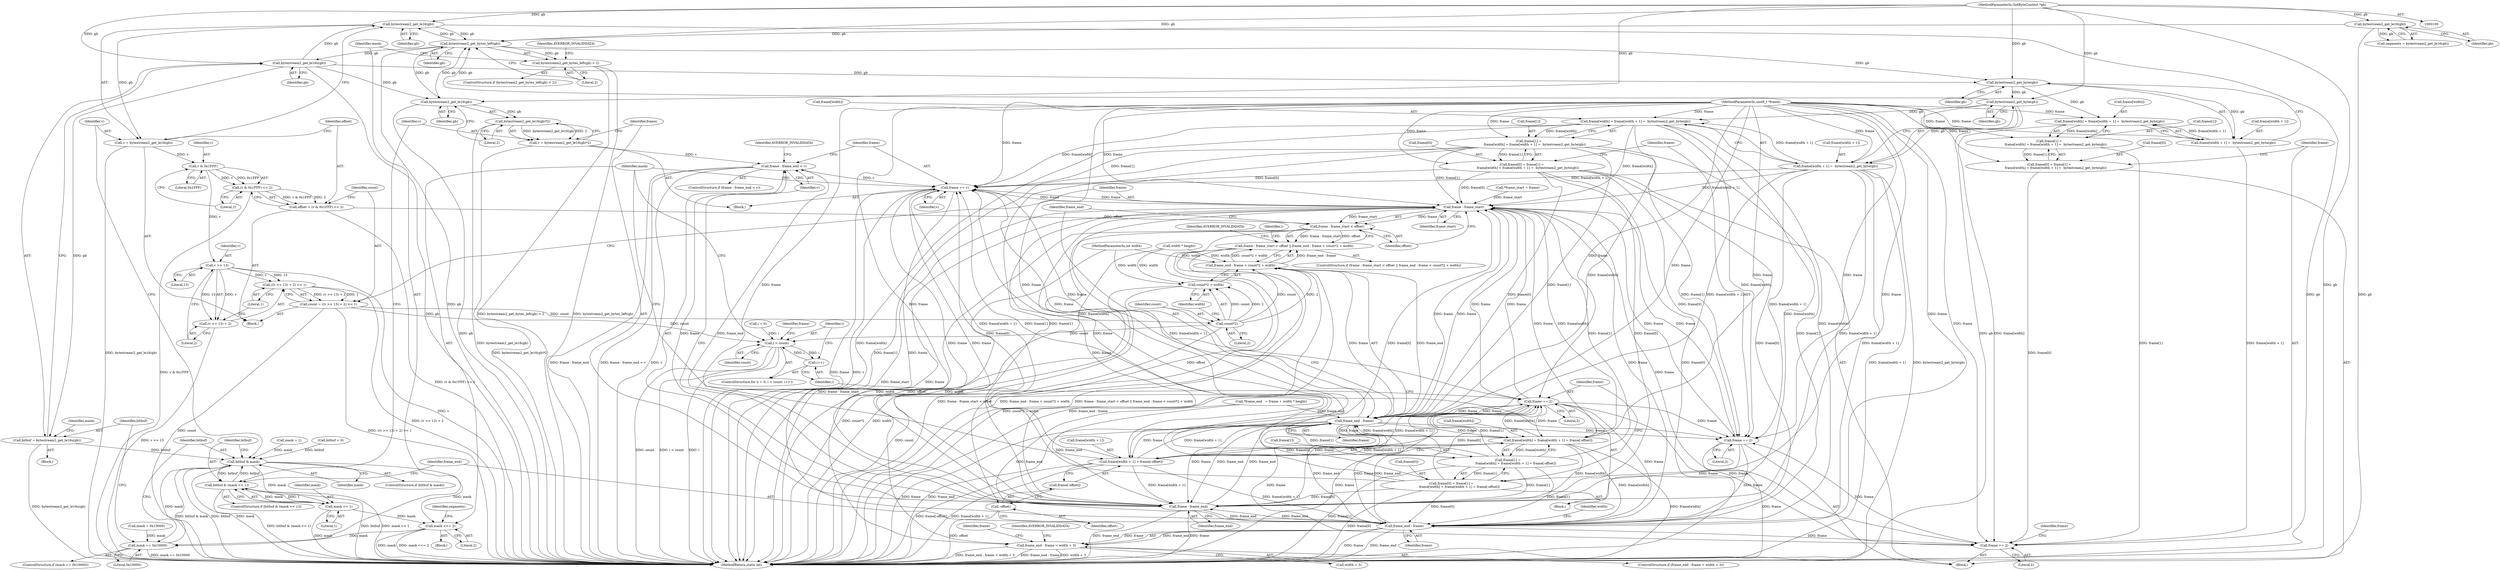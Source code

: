 digraph "1_FFmpeg_f52fbf4f3ed02a7d872d8a102006f29b4421f360@pointer" {
"1000165" [label="(Call,bytestream2_get_le16(gb))"];
"1000141" [label="(Call,bytestream2_get_bytes_left(gb))"];
"1000247" [label="(Call,bytestream2_get_le16(gb))"];
"1000153" [label="(Call,bytestream2_get_le16u(gb))"];
"1000101" [label="(MethodParameterIn,GetByteContext *gb)"];
"1000314" [label="(Call,bytestream2_get_byte(gb))"];
"1000291" [label="(Call,bytestream2_get_byte(gb))"];
"1000165" [label="(Call,bytestream2_get_le16(gb))"];
"1000133" [label="(Call,bytestream2_get_le16(gb))"];
"1000140" [label="(Call,bytestream2_get_bytes_left(gb) < 2)"];
"1000151" [label="(Call,bitbuf = bytestream2_get_le16u(gb))"];
"1000159" [label="(Call,bitbuf & mask)"];
"1000238" [label="(Call,bitbuf & (mask << 1))"];
"1000240" [label="(Call,mask << 1)"];
"1000319" [label="(Call,mask <<= 2)"];
"1000147" [label="(Call,mask == 0x10000)"];
"1000163" [label="(Call,v = bytestream2_get_le16(gb))"];
"1000170" [label="(Call,v & 0x1FFF)"];
"1000169" [label="(Call,(v & 0x1FFF) << 2)"];
"1000167" [label="(Call,offset = (v & 0x1FFF) << 2)"];
"1000185" [label="(Call,frame - frame_start < offset)"];
"1000184" [label="(Call,frame - frame_start < offset || frame_end - frame < count*2 + width)"];
"1000231" [label="(Call,-offset)"];
"1000178" [label="(Call,v >> 13)"];
"1000176" [label="(Call,((v >> 13) + 2) << 1)"];
"1000174" [label="(Call,count = ((v >> 13) + 2) << 1)"];
"1000195" [label="(Call,count*2)"];
"1000190" [label="(Call,frame_end - frame < count*2 + width)"];
"1000194" [label="(Call,count*2 + width)"];
"1000205" [label="(Call,i < count)"];
"1000208" [label="(Call,i++)"];
"1000177" [label="(Call,(v >> 13) + 2)"];
"1000246" [label="(Call,bytestream2_get_le16(gb)*2)"];
"1000244" [label="(Call,v = bytestream2_get_le16(gb)*2)"];
"1000251" [label="(Call,frame - frame_end < v)"];
"1000258" [label="(Call,frame += v)"];
"1000186" [label="(Call,frame - frame_start)"];
"1000191" [label="(Call,frame_end - frame)"];
"1000219" [label="(Call,frame[width] = frame[width + 1] = frame[-offset])"];
"1000215" [label="(Call,frame[1] =\n                frame[width] = frame[width + 1] = frame[-offset])"];
"1000211" [label="(Call,frame[0] = frame[1] =\n                frame[width] = frame[width + 1] = frame[-offset])"];
"1000233" [label="(Call,frame += 2)"];
"1000223" [label="(Call,frame[width + 1] = frame[-offset])"];
"1000252" [label="(Call,frame - frame_end)"];
"1000265" [label="(Call,frame_end - frame)"];
"1000264" [label="(Call,frame_end - frame < width + 3)"];
"1000293" [label="(Call,frame += 2)"];
"1000316" [label="(Call,frame += 2)"];
"1000281" [label="(Call,frame[width] = frame[width + 1] =  bytestream2_get_byte(gb))"];
"1000277" [label="(Call,frame[1] =\n             frame[width] = frame[width + 1] =  bytestream2_get_byte(gb))"];
"1000273" [label="(Call,frame[0] = frame[1] =\n             frame[width] = frame[width + 1] =  bytestream2_get_byte(gb))"];
"1000285" [label="(Call,frame[width + 1] =  bytestream2_get_byte(gb))"];
"1000304" [label="(Call,frame[width] = frame[width + 1] =  bytestream2_get_byte(gb))"];
"1000300" [label="(Call,frame[1] =\n            frame[width] = frame[width + 1] =  bytestream2_get_byte(gb))"];
"1000296" [label="(Call,frame[0] = frame[1] =\n            frame[width] = frame[width + 1] =  bytestream2_get_byte(gb))"];
"1000308" [label="(Call,frame[width + 1] =  bytestream2_get_byte(gb))"];
"1000249" [label="(Literal,2)"];
"1000189" [label="(Identifier,offset)"];
"1000265" [label="(Call,frame_end - frame)"];
"1000274" [label="(Call,frame[0])"];
"1000308" [label="(Call,frame[width + 1] =  bytestream2_get_byte(gb))"];
"1000243" [label="(Block,)"];
"1000235" [label="(Literal,2)"];
"1000197" [label="(Literal,2)"];
"1000298" [label="(Identifier,frame)"];
"1000295" [label="(Literal,2)"];
"1000286" [label="(Call,frame[width + 1])"];
"1000180" [label="(Literal,13)"];
"1000293" [label="(Call,frame += 2)"];
"1000207" [label="(Identifier,count)"];
"1000191" [label="(Call,frame_end - frame)"];
"1000304" [label="(Call,frame[width] = frame[width + 1] =  bytestream2_get_byte(gb))"];
"1000254" [label="(Identifier,frame_end)"];
"1000137" [label="(Identifier,segments)"];
"1000176" [label="(Call,((v >> 13) + 2) << 1)"];
"1000187" [label="(Identifier,frame)"];
"1000131" [label="(Call,segments = bytestream2_get_le16(gb))"];
"1000175" [label="(Identifier,count)"];
"1000161" [label="(Identifier,mask)"];
"1000158" [label="(ControlStructure,if (bitbuf & mask))"];
"1000134" [label="(Identifier,gb)"];
"1000139" [label="(ControlStructure,if (bytestream2_get_bytes_left(gb) < 2))"];
"1000154" [label="(Identifier,gb)"];
"1000162" [label="(Block,)"];
"1000103" [label="(MethodParameterIn,int width)"];
"1000314" [label="(Call,bytestream2_get_byte(gb))"];
"1000309" [label="(Call,frame[width + 1])"];
"1000153" [label="(Call,bytestream2_get_le16u(gb))"];
"1000188" [label="(Identifier,frame_start)"];
"1000285" [label="(Call,frame[width + 1] =  bytestream2_get_byte(gb))"];
"1000206" [label="(Identifier,i)"];
"1000277" [label="(Call,frame[1] =\n             frame[width] = frame[width + 1] =  bytestream2_get_byte(gb))"];
"1000102" [label="(MethodParameterIn,uint8_t *frame)"];
"1000101" [label="(MethodParameterIn,GetByteContext *gb)"];
"1000182" [label="(Literal,1)"];
"1000179" [label="(Identifier,v)"];
"1000232" [label="(Identifier,offset)"];
"1000297" [label="(Call,frame[0])"];
"1000266" [label="(Identifier,frame_end)"];
"1000275" [label="(Identifier,frame)"];
"1000212" [label="(Call,frame[0])"];
"1000205" [label="(Call,i < count)"];
"1000174" [label="(Call,count = ((v >> 13) + 2) << 1)"];
"1000253" [label="(Identifier,frame)"];
"1000178" [label="(Call,v >> 13)"];
"1000319" [label="(Call,mask <<= 2)"];
"1000255" [label="(Identifier,v)"];
"1000173" [label="(Literal,2)"];
"1000147" [label="(Call,mask == 0x10000)"];
"1000150" [label="(Block,)"];
"1000200" [label="(Identifier,AVERROR_INVALIDDATA)"];
"1000159" [label="(Call,bitbuf & mask)"];
"1000216" [label="(Call,frame[1])"];
"1000165" [label="(Call,bytestream2_get_le16(gb))"];
"1000246" [label="(Call,bytestream2_get_le16(gb)*2)"];
"1000238" [label="(Call,bitbuf & (mask << 1))"];
"1000224" [label="(Call,frame[width + 1])"];
"1000172" [label="(Literal,0x1FFF)"];
"1000231" [label="(Call,-offset)"];
"1000259" [label="(Identifier,frame)"];
"1000201" [label="(ControlStructure,for (i = 0; i < count; i++))"];
"1000234" [label="(Identifier,frame)"];
"1000209" [label="(Identifier,i)"];
"1000169" [label="(Call,(v & 0x1FFF) << 2)"];
"1000164" [label="(Identifier,v)"];
"1000143" [label="(Literal,2)"];
"1000160" [label="(Identifier,bitbuf)"];
"1000140" [label="(Call,bytestream2_get_bytes_left(gb) < 2)"];
"1000292" [label="(Identifier,gb)"];
"1000324" [label="(MethodReturn,static int)"];
"1000268" [label="(Call,width + 3)"];
"1000184" [label="(Call,frame - frame_start < offset || frame_end - frame < count*2 + width)"];
"1000142" [label="(Identifier,gb)"];
"1000244" [label="(Call,v = bytestream2_get_le16(gb)*2)"];
"1000151" [label="(Call,bitbuf = bytestream2_get_le16u(gb))"];
"1000315" [label="(Identifier,gb)"];
"1000237" [label="(ControlStructure,if (bitbuf & (mask << 1)))"];
"1000264" [label="(Call,frame_end - frame < width + 3)"];
"1000115" [label="(Call,width * height)"];
"1000166" [label="(Identifier,gb)"];
"1000240" [label="(Call,mask << 1)"];
"1000133" [label="(Call,bytestream2_get_le16(gb))"];
"1000141" [label="(Call,bytestream2_get_bytes_left(gb))"];
"1000193" [label="(Identifier,frame)"];
"1000300" [label="(Call,frame[1] =\n            frame[width] = frame[width + 1] =  bytestream2_get_byte(gb))"];
"1000190" [label="(Call,frame_end - frame < count*2 + width)"];
"1000186" [label="(Call,frame - frame_start)"];
"1000208" [label="(Call,i++)"];
"1000156" [label="(Identifier,mask)"];
"1000320" [label="(Identifier,mask)"];
"1000257" [label="(Identifier,AVERROR_INVALIDDATA)"];
"1000211" [label="(Call,frame[0] = frame[1] =\n                frame[width] = frame[width + 1] = frame[-offset])"];
"1000263" [label="(ControlStructure,if (frame_end - frame < width + 3))"];
"1000241" [label="(Identifier,mask)"];
"1000272" [label="(Identifier,AVERROR_INVALIDDATA)"];
"1000294" [label="(Identifier,frame)"];
"1000198" [label="(Identifier,width)"];
"1000239" [label="(Identifier,bitbuf)"];
"1000192" [label="(Identifier,frame_end)"];
"1000183" [label="(ControlStructure,if (frame - frame_start < offset || frame_end - frame < count*2 + width))"];
"1000195" [label="(Call,count*2)"];
"1000210" [label="(Block,)"];
"1000317" [label="(Identifier,frame)"];
"1000107" [label="(Call,*frame_start = frame)"];
"1000185" [label="(Call,frame - frame_start < offset)"];
"1000203" [label="(Identifier,i)"];
"1000177" [label="(Call,(v >> 13) + 2)"];
"1000252" [label="(Call,frame - frame_end)"];
"1000233" [label="(Call,frame += 2)"];
"1000296" [label="(Call,frame[0] = frame[1] =\n            frame[width] = frame[width + 1] =  bytestream2_get_byte(gb))"];
"1000316" [label="(Call,frame += 2)"];
"1000155" [label="(Call,mask = 1)"];
"1000171" [label="(Identifier,v)"];
"1000202" [label="(Call,i = 0)"];
"1000248" [label="(Identifier,gb)"];
"1000146" [label="(ControlStructure,if (mask == 0x10000))"];
"1000305" [label="(Call,frame[width])"];
"1000111" [label="(Call,*frame_end   = frame + width * height)"];
"1000247" [label="(Call,bytestream2_get_le16(gb))"];
"1000138" [label="(Block,)"];
"1000220" [label="(Call,frame[width])"];
"1000219" [label="(Call,frame[width] = frame[width + 1] = frame[-offset])"];
"1000145" [label="(Identifier,AVERROR_INVALIDDATA)"];
"1000170" [label="(Call,v & 0x1FFF)"];
"1000291" [label="(Call,bytestream2_get_byte(gb))"];
"1000163" [label="(Call,v = bytestream2_get_le16(gb))"];
"1000267" [label="(Identifier,frame)"];
"1000223" [label="(Call,frame[width + 1] = frame[-offset])"];
"1000242" [label="(Literal,1)"];
"1000278" [label="(Call,frame[1])"];
"1000167" [label="(Call,offset = (v & 0x1FFF) << 2)"];
"1000251" [label="(Call,frame - frame_end < v)"];
"1000194" [label="(Call,count*2 + width)"];
"1000196" [label="(Identifier,count)"];
"1000119" [label="(Call,mask = 0x10000)"];
"1000213" [label="(Identifier,frame)"];
"1000258" [label="(Call,frame += v)"];
"1000123" [label="(Call,bitbuf = 0)"];
"1000260" [label="(Identifier,v)"];
"1000168" [label="(Identifier,offset)"];
"1000262" [label="(Block,)"];
"1000152" [label="(Identifier,bitbuf)"];
"1000318" [label="(Literal,2)"];
"1000281" [label="(Call,frame[width] = frame[width + 1] =  bytestream2_get_byte(gb))"];
"1000301" [label="(Call,frame[1])"];
"1000269" [label="(Identifier,width)"];
"1000282" [label="(Call,frame[width])"];
"1000149" [label="(Literal,0x10000)"];
"1000273" [label="(Call,frame[0] = frame[1] =\n             frame[width] = frame[width + 1] =  bytestream2_get_byte(gb))"];
"1000181" [label="(Literal,2)"];
"1000321" [label="(Literal,2)"];
"1000245" [label="(Identifier,v)"];
"1000250" [label="(ControlStructure,if (frame - frame_end < v))"];
"1000148" [label="(Identifier,mask)"];
"1000215" [label="(Call,frame[1] =\n                frame[width] = frame[width + 1] = frame[-offset])"];
"1000229" [label="(Call,frame[-offset])"];
"1000165" -> "1000163"  [label="AST: "];
"1000165" -> "1000166"  [label="CFG: "];
"1000166" -> "1000165"  [label="AST: "];
"1000163" -> "1000165"  [label="CFG: "];
"1000165" -> "1000324"  [label="DDG: gb"];
"1000165" -> "1000141"  [label="DDG: gb"];
"1000165" -> "1000163"  [label="DDG: gb"];
"1000141" -> "1000165"  [label="DDG: gb"];
"1000153" -> "1000165"  [label="DDG: gb"];
"1000101" -> "1000165"  [label="DDG: gb"];
"1000141" -> "1000140"  [label="AST: "];
"1000141" -> "1000142"  [label="CFG: "];
"1000142" -> "1000141"  [label="AST: "];
"1000143" -> "1000141"  [label="CFG: "];
"1000141" -> "1000324"  [label="DDG: gb"];
"1000141" -> "1000140"  [label="DDG: gb"];
"1000247" -> "1000141"  [label="DDG: gb"];
"1000314" -> "1000141"  [label="DDG: gb"];
"1000133" -> "1000141"  [label="DDG: gb"];
"1000101" -> "1000141"  [label="DDG: gb"];
"1000141" -> "1000153"  [label="DDG: gb"];
"1000141" -> "1000247"  [label="DDG: gb"];
"1000141" -> "1000291"  [label="DDG: gb"];
"1000247" -> "1000246"  [label="AST: "];
"1000247" -> "1000248"  [label="CFG: "];
"1000248" -> "1000247"  [label="AST: "];
"1000249" -> "1000247"  [label="CFG: "];
"1000247" -> "1000324"  [label="DDG: gb"];
"1000247" -> "1000246"  [label="DDG: gb"];
"1000153" -> "1000247"  [label="DDG: gb"];
"1000101" -> "1000247"  [label="DDG: gb"];
"1000153" -> "1000151"  [label="AST: "];
"1000153" -> "1000154"  [label="CFG: "];
"1000154" -> "1000153"  [label="AST: "];
"1000151" -> "1000153"  [label="CFG: "];
"1000153" -> "1000324"  [label="DDG: gb"];
"1000153" -> "1000151"  [label="DDG: gb"];
"1000101" -> "1000153"  [label="DDG: gb"];
"1000153" -> "1000291"  [label="DDG: gb"];
"1000101" -> "1000100"  [label="AST: "];
"1000101" -> "1000324"  [label="DDG: gb"];
"1000101" -> "1000133"  [label="DDG: gb"];
"1000101" -> "1000291"  [label="DDG: gb"];
"1000101" -> "1000314"  [label="DDG: gb"];
"1000314" -> "1000308"  [label="AST: "];
"1000314" -> "1000315"  [label="CFG: "];
"1000315" -> "1000314"  [label="AST: "];
"1000308" -> "1000314"  [label="CFG: "];
"1000314" -> "1000324"  [label="DDG: gb"];
"1000314" -> "1000304"  [label="DDG: gb"];
"1000314" -> "1000308"  [label="DDG: gb"];
"1000291" -> "1000314"  [label="DDG: gb"];
"1000291" -> "1000285"  [label="AST: "];
"1000291" -> "1000292"  [label="CFG: "];
"1000292" -> "1000291"  [label="AST: "];
"1000285" -> "1000291"  [label="CFG: "];
"1000291" -> "1000281"  [label="DDG: gb"];
"1000291" -> "1000285"  [label="DDG: gb"];
"1000133" -> "1000131"  [label="AST: "];
"1000133" -> "1000134"  [label="CFG: "];
"1000134" -> "1000133"  [label="AST: "];
"1000131" -> "1000133"  [label="CFG: "];
"1000133" -> "1000324"  [label="DDG: gb"];
"1000133" -> "1000131"  [label="DDG: gb"];
"1000140" -> "1000139"  [label="AST: "];
"1000140" -> "1000143"  [label="CFG: "];
"1000143" -> "1000140"  [label="AST: "];
"1000145" -> "1000140"  [label="CFG: "];
"1000148" -> "1000140"  [label="CFG: "];
"1000140" -> "1000324"  [label="DDG: bytestream2_get_bytes_left(gb)"];
"1000140" -> "1000324"  [label="DDG: bytestream2_get_bytes_left(gb) < 2"];
"1000151" -> "1000150"  [label="AST: "];
"1000152" -> "1000151"  [label="AST: "];
"1000156" -> "1000151"  [label="CFG: "];
"1000151" -> "1000324"  [label="DDG: bytestream2_get_le16u(gb)"];
"1000151" -> "1000159"  [label="DDG: bitbuf"];
"1000159" -> "1000158"  [label="AST: "];
"1000159" -> "1000161"  [label="CFG: "];
"1000160" -> "1000159"  [label="AST: "];
"1000161" -> "1000159"  [label="AST: "];
"1000164" -> "1000159"  [label="CFG: "];
"1000239" -> "1000159"  [label="CFG: "];
"1000159" -> "1000324"  [label="DDG: bitbuf & mask"];
"1000159" -> "1000324"  [label="DDG: bitbuf"];
"1000159" -> "1000324"  [label="DDG: mask"];
"1000238" -> "1000159"  [label="DDG: bitbuf"];
"1000123" -> "1000159"  [label="DDG: bitbuf"];
"1000147" -> "1000159"  [label="DDG: mask"];
"1000155" -> "1000159"  [label="DDG: mask"];
"1000159" -> "1000238"  [label="DDG: bitbuf"];
"1000159" -> "1000240"  [label="DDG: mask"];
"1000159" -> "1000319"  [label="DDG: mask"];
"1000238" -> "1000237"  [label="AST: "];
"1000238" -> "1000240"  [label="CFG: "];
"1000239" -> "1000238"  [label="AST: "];
"1000240" -> "1000238"  [label="AST: "];
"1000245" -> "1000238"  [label="CFG: "];
"1000266" -> "1000238"  [label="CFG: "];
"1000238" -> "1000324"  [label="DDG: bitbuf"];
"1000238" -> "1000324"  [label="DDG: mask << 1"];
"1000238" -> "1000324"  [label="DDG: bitbuf & (mask << 1)"];
"1000240" -> "1000238"  [label="DDG: mask"];
"1000240" -> "1000238"  [label="DDG: 1"];
"1000240" -> "1000242"  [label="CFG: "];
"1000241" -> "1000240"  [label="AST: "];
"1000242" -> "1000240"  [label="AST: "];
"1000240" -> "1000324"  [label="DDG: mask"];
"1000240" -> "1000319"  [label="DDG: mask"];
"1000319" -> "1000138"  [label="AST: "];
"1000319" -> "1000321"  [label="CFG: "];
"1000320" -> "1000319"  [label="AST: "];
"1000321" -> "1000319"  [label="AST: "];
"1000137" -> "1000319"  [label="CFG: "];
"1000319" -> "1000324"  [label="DDG: mask <<= 2"];
"1000319" -> "1000324"  [label="DDG: mask"];
"1000319" -> "1000147"  [label="DDG: mask"];
"1000147" -> "1000146"  [label="AST: "];
"1000147" -> "1000149"  [label="CFG: "];
"1000148" -> "1000147"  [label="AST: "];
"1000149" -> "1000147"  [label="AST: "];
"1000152" -> "1000147"  [label="CFG: "];
"1000160" -> "1000147"  [label="CFG: "];
"1000147" -> "1000324"  [label="DDG: mask == 0x10000"];
"1000119" -> "1000147"  [label="DDG: mask"];
"1000163" -> "1000162"  [label="AST: "];
"1000164" -> "1000163"  [label="AST: "];
"1000168" -> "1000163"  [label="CFG: "];
"1000163" -> "1000324"  [label="DDG: bytestream2_get_le16(gb)"];
"1000163" -> "1000170"  [label="DDG: v"];
"1000170" -> "1000169"  [label="AST: "];
"1000170" -> "1000172"  [label="CFG: "];
"1000171" -> "1000170"  [label="AST: "];
"1000172" -> "1000170"  [label="AST: "];
"1000173" -> "1000170"  [label="CFG: "];
"1000170" -> "1000169"  [label="DDG: v"];
"1000170" -> "1000169"  [label="DDG: 0x1FFF"];
"1000170" -> "1000178"  [label="DDG: v"];
"1000169" -> "1000167"  [label="AST: "];
"1000169" -> "1000173"  [label="CFG: "];
"1000173" -> "1000169"  [label="AST: "];
"1000167" -> "1000169"  [label="CFG: "];
"1000169" -> "1000324"  [label="DDG: v & 0x1FFF"];
"1000169" -> "1000167"  [label="DDG: v & 0x1FFF"];
"1000169" -> "1000167"  [label="DDG: 2"];
"1000167" -> "1000162"  [label="AST: "];
"1000168" -> "1000167"  [label="AST: "];
"1000175" -> "1000167"  [label="CFG: "];
"1000167" -> "1000324"  [label="DDG: (v & 0x1FFF) << 2"];
"1000167" -> "1000185"  [label="DDG: offset"];
"1000185" -> "1000184"  [label="AST: "];
"1000185" -> "1000189"  [label="CFG: "];
"1000186" -> "1000185"  [label="AST: "];
"1000189" -> "1000185"  [label="AST: "];
"1000192" -> "1000185"  [label="CFG: "];
"1000184" -> "1000185"  [label="CFG: "];
"1000185" -> "1000324"  [label="DDG: frame - frame_start"];
"1000185" -> "1000324"  [label="DDG: offset"];
"1000185" -> "1000184"  [label="DDG: frame - frame_start"];
"1000185" -> "1000184"  [label="DDG: offset"];
"1000186" -> "1000185"  [label="DDG: frame"];
"1000186" -> "1000185"  [label="DDG: frame_start"];
"1000185" -> "1000231"  [label="DDG: offset"];
"1000184" -> "1000183"  [label="AST: "];
"1000184" -> "1000190"  [label="CFG: "];
"1000190" -> "1000184"  [label="AST: "];
"1000200" -> "1000184"  [label="CFG: "];
"1000203" -> "1000184"  [label="CFG: "];
"1000184" -> "1000324"  [label="DDG: frame - frame_start < offset"];
"1000184" -> "1000324"  [label="DDG: frame_end - frame < count*2 + width"];
"1000184" -> "1000324"  [label="DDG: frame - frame_start < offset || frame_end - frame < count*2 + width"];
"1000190" -> "1000184"  [label="DDG: frame_end - frame"];
"1000190" -> "1000184"  [label="DDG: count*2 + width"];
"1000231" -> "1000229"  [label="AST: "];
"1000231" -> "1000232"  [label="CFG: "];
"1000232" -> "1000231"  [label="AST: "];
"1000229" -> "1000231"  [label="CFG: "];
"1000231" -> "1000324"  [label="DDG: offset"];
"1000178" -> "1000177"  [label="AST: "];
"1000178" -> "1000180"  [label="CFG: "];
"1000179" -> "1000178"  [label="AST: "];
"1000180" -> "1000178"  [label="AST: "];
"1000181" -> "1000178"  [label="CFG: "];
"1000178" -> "1000324"  [label="DDG: v"];
"1000178" -> "1000176"  [label="DDG: v"];
"1000178" -> "1000176"  [label="DDG: 13"];
"1000178" -> "1000177"  [label="DDG: v"];
"1000178" -> "1000177"  [label="DDG: 13"];
"1000176" -> "1000174"  [label="AST: "];
"1000176" -> "1000182"  [label="CFG: "];
"1000177" -> "1000176"  [label="AST: "];
"1000182" -> "1000176"  [label="AST: "];
"1000174" -> "1000176"  [label="CFG: "];
"1000176" -> "1000324"  [label="DDG: (v >> 13) + 2"];
"1000176" -> "1000174"  [label="DDG: (v >> 13) + 2"];
"1000176" -> "1000174"  [label="DDG: 1"];
"1000174" -> "1000162"  [label="AST: "];
"1000175" -> "1000174"  [label="AST: "];
"1000187" -> "1000174"  [label="CFG: "];
"1000174" -> "1000324"  [label="DDG: ((v >> 13) + 2) << 1"];
"1000174" -> "1000324"  [label="DDG: count"];
"1000174" -> "1000195"  [label="DDG: count"];
"1000174" -> "1000205"  [label="DDG: count"];
"1000195" -> "1000194"  [label="AST: "];
"1000195" -> "1000197"  [label="CFG: "];
"1000196" -> "1000195"  [label="AST: "];
"1000197" -> "1000195"  [label="AST: "];
"1000198" -> "1000195"  [label="CFG: "];
"1000195" -> "1000324"  [label="DDG: count"];
"1000195" -> "1000190"  [label="DDG: count"];
"1000195" -> "1000190"  [label="DDG: 2"];
"1000195" -> "1000194"  [label="DDG: count"];
"1000195" -> "1000194"  [label="DDG: 2"];
"1000195" -> "1000205"  [label="DDG: count"];
"1000190" -> "1000194"  [label="CFG: "];
"1000191" -> "1000190"  [label="AST: "];
"1000194" -> "1000190"  [label="AST: "];
"1000190" -> "1000324"  [label="DDG: count*2 + width"];
"1000190" -> "1000324"  [label="DDG: frame_end - frame"];
"1000191" -> "1000190"  [label="DDG: frame_end"];
"1000191" -> "1000190"  [label="DDG: frame"];
"1000115" -> "1000190"  [label="DDG: width"];
"1000103" -> "1000190"  [label="DDG: width"];
"1000194" -> "1000198"  [label="CFG: "];
"1000198" -> "1000194"  [label="AST: "];
"1000194" -> "1000324"  [label="DDG: count*2"];
"1000194" -> "1000324"  [label="DDG: width"];
"1000115" -> "1000194"  [label="DDG: width"];
"1000103" -> "1000194"  [label="DDG: width"];
"1000205" -> "1000201"  [label="AST: "];
"1000205" -> "1000207"  [label="CFG: "];
"1000206" -> "1000205"  [label="AST: "];
"1000207" -> "1000205"  [label="AST: "];
"1000213" -> "1000205"  [label="CFG: "];
"1000320" -> "1000205"  [label="CFG: "];
"1000205" -> "1000324"  [label="DDG: i"];
"1000205" -> "1000324"  [label="DDG: count"];
"1000205" -> "1000324"  [label="DDG: i < count"];
"1000208" -> "1000205"  [label="DDG: i"];
"1000202" -> "1000205"  [label="DDG: i"];
"1000205" -> "1000208"  [label="DDG: i"];
"1000208" -> "1000201"  [label="AST: "];
"1000208" -> "1000209"  [label="CFG: "];
"1000209" -> "1000208"  [label="AST: "];
"1000206" -> "1000208"  [label="CFG: "];
"1000177" -> "1000181"  [label="CFG: "];
"1000181" -> "1000177"  [label="AST: "];
"1000182" -> "1000177"  [label="CFG: "];
"1000177" -> "1000324"  [label="DDG: v >> 13"];
"1000246" -> "1000244"  [label="AST: "];
"1000246" -> "1000249"  [label="CFG: "];
"1000249" -> "1000246"  [label="AST: "];
"1000244" -> "1000246"  [label="CFG: "];
"1000246" -> "1000324"  [label="DDG: bytestream2_get_le16(gb)"];
"1000246" -> "1000244"  [label="DDG: bytestream2_get_le16(gb)"];
"1000246" -> "1000244"  [label="DDG: 2"];
"1000244" -> "1000243"  [label="AST: "];
"1000245" -> "1000244"  [label="AST: "];
"1000253" -> "1000244"  [label="CFG: "];
"1000244" -> "1000324"  [label="DDG: bytestream2_get_le16(gb)*2"];
"1000244" -> "1000251"  [label="DDG: v"];
"1000251" -> "1000250"  [label="AST: "];
"1000251" -> "1000255"  [label="CFG: "];
"1000252" -> "1000251"  [label="AST: "];
"1000255" -> "1000251"  [label="AST: "];
"1000257" -> "1000251"  [label="CFG: "];
"1000259" -> "1000251"  [label="CFG: "];
"1000251" -> "1000324"  [label="DDG: frame - frame_end < v"];
"1000251" -> "1000324"  [label="DDG: v"];
"1000251" -> "1000324"  [label="DDG: frame - frame_end"];
"1000252" -> "1000251"  [label="DDG: frame"];
"1000252" -> "1000251"  [label="DDG: frame_end"];
"1000251" -> "1000258"  [label="DDG: v"];
"1000258" -> "1000243"  [label="AST: "];
"1000258" -> "1000260"  [label="CFG: "];
"1000259" -> "1000258"  [label="AST: "];
"1000260" -> "1000258"  [label="AST: "];
"1000320" -> "1000258"  [label="CFG: "];
"1000258" -> "1000324"  [label="DDG: frame"];
"1000258" -> "1000324"  [label="DDG: v"];
"1000258" -> "1000186"  [label="DDG: frame"];
"1000258" -> "1000252"  [label="DDG: frame"];
"1000308" -> "1000258"  [label="DDG: frame[width + 1]"];
"1000252" -> "1000258"  [label="DDG: frame"];
"1000215" -> "1000258"  [label="DDG: frame[1]"];
"1000304" -> "1000258"  [label="DDG: frame[width]"];
"1000300" -> "1000258"  [label="DDG: frame[1]"];
"1000219" -> "1000258"  [label="DDG: frame[width]"];
"1000223" -> "1000258"  [label="DDG: frame[width + 1]"];
"1000211" -> "1000258"  [label="DDG: frame[0]"];
"1000296" -> "1000258"  [label="DDG: frame[0]"];
"1000102" -> "1000258"  [label="DDG: frame"];
"1000186" -> "1000258"  [label="DDG: frame"];
"1000191" -> "1000258"  [label="DDG: frame"];
"1000233" -> "1000258"  [label="DDG: frame"];
"1000258" -> "1000265"  [label="DDG: frame"];
"1000186" -> "1000188"  [label="CFG: "];
"1000187" -> "1000186"  [label="AST: "];
"1000188" -> "1000186"  [label="AST: "];
"1000189" -> "1000186"  [label="CFG: "];
"1000186" -> "1000324"  [label="DDG: frame_start"];
"1000186" -> "1000324"  [label="DDG: frame"];
"1000308" -> "1000186"  [label="DDG: frame[width + 1]"];
"1000215" -> "1000186"  [label="DDG: frame[1]"];
"1000304" -> "1000186"  [label="DDG: frame[width]"];
"1000300" -> "1000186"  [label="DDG: frame[1]"];
"1000191" -> "1000186"  [label="DDG: frame"];
"1000211" -> "1000186"  [label="DDG: frame[0]"];
"1000296" -> "1000186"  [label="DDG: frame[0]"];
"1000233" -> "1000186"  [label="DDG: frame"];
"1000219" -> "1000186"  [label="DDG: frame[width]"];
"1000223" -> "1000186"  [label="DDG: frame[width + 1]"];
"1000316" -> "1000186"  [label="DDG: frame"];
"1000102" -> "1000186"  [label="DDG: frame"];
"1000107" -> "1000186"  [label="DDG: frame_start"];
"1000186" -> "1000191"  [label="DDG: frame"];
"1000186" -> "1000219"  [label="DDG: frame"];
"1000186" -> "1000223"  [label="DDG: frame"];
"1000186" -> "1000233"  [label="DDG: frame"];
"1000186" -> "1000252"  [label="DDG: frame"];
"1000186" -> "1000265"  [label="DDG: frame"];
"1000186" -> "1000293"  [label="DDG: frame"];
"1000186" -> "1000316"  [label="DDG: frame"];
"1000191" -> "1000193"  [label="CFG: "];
"1000192" -> "1000191"  [label="AST: "];
"1000193" -> "1000191"  [label="AST: "];
"1000196" -> "1000191"  [label="CFG: "];
"1000191" -> "1000324"  [label="DDG: frame"];
"1000191" -> "1000324"  [label="DDG: frame_end"];
"1000252" -> "1000191"  [label="DDG: frame_end"];
"1000265" -> "1000191"  [label="DDG: frame_end"];
"1000111" -> "1000191"  [label="DDG: frame_end"];
"1000308" -> "1000191"  [label="DDG: frame[width + 1]"];
"1000215" -> "1000191"  [label="DDG: frame[1]"];
"1000304" -> "1000191"  [label="DDG: frame[width]"];
"1000300" -> "1000191"  [label="DDG: frame[1]"];
"1000219" -> "1000191"  [label="DDG: frame[width]"];
"1000223" -> "1000191"  [label="DDG: frame[width + 1]"];
"1000211" -> "1000191"  [label="DDG: frame[0]"];
"1000296" -> "1000191"  [label="DDG: frame[0]"];
"1000102" -> "1000191"  [label="DDG: frame"];
"1000233" -> "1000191"  [label="DDG: frame"];
"1000191" -> "1000219"  [label="DDG: frame"];
"1000191" -> "1000223"  [label="DDG: frame"];
"1000191" -> "1000233"  [label="DDG: frame"];
"1000191" -> "1000252"  [label="DDG: frame"];
"1000191" -> "1000252"  [label="DDG: frame_end"];
"1000191" -> "1000265"  [label="DDG: frame_end"];
"1000191" -> "1000265"  [label="DDG: frame"];
"1000191" -> "1000293"  [label="DDG: frame"];
"1000191" -> "1000316"  [label="DDG: frame"];
"1000219" -> "1000215"  [label="AST: "];
"1000219" -> "1000223"  [label="CFG: "];
"1000220" -> "1000219"  [label="AST: "];
"1000223" -> "1000219"  [label="AST: "];
"1000215" -> "1000219"  [label="CFG: "];
"1000219" -> "1000324"  [label="DDG: frame[width]"];
"1000219" -> "1000215"  [label="DDG: frame[width]"];
"1000102" -> "1000219"  [label="DDG: frame"];
"1000223" -> "1000219"  [label="DDG: frame[width + 1]"];
"1000233" -> "1000219"  [label="DDG: frame"];
"1000219" -> "1000233"  [label="DDG: frame[width]"];
"1000219" -> "1000252"  [label="DDG: frame[width]"];
"1000219" -> "1000265"  [label="DDG: frame[width]"];
"1000215" -> "1000211"  [label="AST: "];
"1000216" -> "1000215"  [label="AST: "];
"1000211" -> "1000215"  [label="CFG: "];
"1000215" -> "1000324"  [label="DDG: frame[1]"];
"1000215" -> "1000211"  [label="DDG: frame[1]"];
"1000102" -> "1000215"  [label="DDG: frame"];
"1000215" -> "1000233"  [label="DDG: frame[1]"];
"1000215" -> "1000252"  [label="DDG: frame[1]"];
"1000215" -> "1000265"  [label="DDG: frame[1]"];
"1000211" -> "1000210"  [label="AST: "];
"1000212" -> "1000211"  [label="AST: "];
"1000234" -> "1000211"  [label="CFG: "];
"1000211" -> "1000324"  [label="DDG: frame[0]"];
"1000102" -> "1000211"  [label="DDG: frame"];
"1000211" -> "1000233"  [label="DDG: frame[0]"];
"1000211" -> "1000252"  [label="DDG: frame[0]"];
"1000211" -> "1000265"  [label="DDG: frame[0]"];
"1000233" -> "1000210"  [label="AST: "];
"1000233" -> "1000235"  [label="CFG: "];
"1000234" -> "1000233"  [label="AST: "];
"1000235" -> "1000233"  [label="AST: "];
"1000209" -> "1000233"  [label="CFG: "];
"1000233" -> "1000324"  [label="DDG: frame"];
"1000233" -> "1000223"  [label="DDG: frame"];
"1000223" -> "1000233"  [label="DDG: frame[width + 1]"];
"1000102" -> "1000233"  [label="DDG: frame"];
"1000233" -> "1000252"  [label="DDG: frame"];
"1000233" -> "1000265"  [label="DDG: frame"];
"1000233" -> "1000293"  [label="DDG: frame"];
"1000233" -> "1000316"  [label="DDG: frame"];
"1000223" -> "1000229"  [label="CFG: "];
"1000224" -> "1000223"  [label="AST: "];
"1000229" -> "1000223"  [label="AST: "];
"1000223" -> "1000324"  [label="DDG: frame[-offset]"];
"1000223" -> "1000324"  [label="DDG: frame[width + 1]"];
"1000102" -> "1000223"  [label="DDG: frame"];
"1000223" -> "1000252"  [label="DDG: frame[width + 1]"];
"1000223" -> "1000265"  [label="DDG: frame[width + 1]"];
"1000252" -> "1000254"  [label="CFG: "];
"1000253" -> "1000252"  [label="AST: "];
"1000254" -> "1000252"  [label="AST: "];
"1000255" -> "1000252"  [label="CFG: "];
"1000252" -> "1000324"  [label="DDG: frame"];
"1000252" -> "1000324"  [label="DDG: frame_end"];
"1000308" -> "1000252"  [label="DDG: frame[width + 1]"];
"1000304" -> "1000252"  [label="DDG: frame[width]"];
"1000300" -> "1000252"  [label="DDG: frame[1]"];
"1000296" -> "1000252"  [label="DDG: frame[0]"];
"1000316" -> "1000252"  [label="DDG: frame"];
"1000102" -> "1000252"  [label="DDG: frame"];
"1000265" -> "1000252"  [label="DDG: frame_end"];
"1000111" -> "1000252"  [label="DDG: frame_end"];
"1000252" -> "1000265"  [label="DDG: frame_end"];
"1000265" -> "1000264"  [label="AST: "];
"1000265" -> "1000267"  [label="CFG: "];
"1000266" -> "1000265"  [label="AST: "];
"1000267" -> "1000265"  [label="AST: "];
"1000269" -> "1000265"  [label="CFG: "];
"1000265" -> "1000324"  [label="DDG: frame"];
"1000265" -> "1000324"  [label="DDG: frame_end"];
"1000265" -> "1000264"  [label="DDG: frame_end"];
"1000265" -> "1000264"  [label="DDG: frame"];
"1000111" -> "1000265"  [label="DDG: frame_end"];
"1000308" -> "1000265"  [label="DDG: frame[width + 1]"];
"1000304" -> "1000265"  [label="DDG: frame[width]"];
"1000300" -> "1000265"  [label="DDG: frame[1]"];
"1000296" -> "1000265"  [label="DDG: frame[0]"];
"1000316" -> "1000265"  [label="DDG: frame"];
"1000102" -> "1000265"  [label="DDG: frame"];
"1000265" -> "1000293"  [label="DDG: frame"];
"1000264" -> "1000263"  [label="AST: "];
"1000264" -> "1000268"  [label="CFG: "];
"1000268" -> "1000264"  [label="AST: "];
"1000272" -> "1000264"  [label="CFG: "];
"1000275" -> "1000264"  [label="CFG: "];
"1000264" -> "1000324"  [label="DDG: frame_end - frame"];
"1000264" -> "1000324"  [label="DDG: width + 3"];
"1000264" -> "1000324"  [label="DDG: frame_end - frame < width + 3"];
"1000115" -> "1000264"  [label="DDG: width"];
"1000103" -> "1000264"  [label="DDG: width"];
"1000293" -> "1000262"  [label="AST: "];
"1000293" -> "1000295"  [label="CFG: "];
"1000294" -> "1000293"  [label="AST: "];
"1000295" -> "1000293"  [label="AST: "];
"1000298" -> "1000293"  [label="CFG: "];
"1000285" -> "1000293"  [label="DDG: frame[width + 1]"];
"1000281" -> "1000293"  [label="DDG: frame[width]"];
"1000273" -> "1000293"  [label="DDG: frame[0]"];
"1000277" -> "1000293"  [label="DDG: frame[1]"];
"1000102" -> "1000293"  [label="DDG: frame"];
"1000293" -> "1000316"  [label="DDG: frame"];
"1000316" -> "1000262"  [label="AST: "];
"1000316" -> "1000318"  [label="CFG: "];
"1000317" -> "1000316"  [label="AST: "];
"1000318" -> "1000316"  [label="AST: "];
"1000320" -> "1000316"  [label="CFG: "];
"1000316" -> "1000324"  [label="DDG: frame"];
"1000308" -> "1000316"  [label="DDG: frame[width + 1]"];
"1000304" -> "1000316"  [label="DDG: frame[width]"];
"1000300" -> "1000316"  [label="DDG: frame[1]"];
"1000296" -> "1000316"  [label="DDG: frame[0]"];
"1000102" -> "1000316"  [label="DDG: frame"];
"1000281" -> "1000277"  [label="AST: "];
"1000281" -> "1000285"  [label="CFG: "];
"1000282" -> "1000281"  [label="AST: "];
"1000285" -> "1000281"  [label="AST: "];
"1000277" -> "1000281"  [label="CFG: "];
"1000281" -> "1000277"  [label="DDG: frame[width]"];
"1000102" -> "1000281"  [label="DDG: frame"];
"1000285" -> "1000281"  [label="DDG: frame[width + 1]"];
"1000277" -> "1000273"  [label="AST: "];
"1000278" -> "1000277"  [label="AST: "];
"1000273" -> "1000277"  [label="CFG: "];
"1000277" -> "1000273"  [label="DDG: frame[1]"];
"1000102" -> "1000277"  [label="DDG: frame"];
"1000273" -> "1000262"  [label="AST: "];
"1000274" -> "1000273"  [label="AST: "];
"1000294" -> "1000273"  [label="CFG: "];
"1000102" -> "1000273"  [label="DDG: frame"];
"1000286" -> "1000285"  [label="AST: "];
"1000102" -> "1000285"  [label="DDG: frame"];
"1000304" -> "1000300"  [label="AST: "];
"1000304" -> "1000308"  [label="CFG: "];
"1000305" -> "1000304"  [label="AST: "];
"1000308" -> "1000304"  [label="AST: "];
"1000300" -> "1000304"  [label="CFG: "];
"1000304" -> "1000324"  [label="DDG: frame[width]"];
"1000304" -> "1000300"  [label="DDG: frame[width]"];
"1000102" -> "1000304"  [label="DDG: frame"];
"1000308" -> "1000304"  [label="DDG: frame[width + 1]"];
"1000300" -> "1000296"  [label="AST: "];
"1000301" -> "1000300"  [label="AST: "];
"1000296" -> "1000300"  [label="CFG: "];
"1000300" -> "1000324"  [label="DDG: frame[1]"];
"1000300" -> "1000296"  [label="DDG: frame[1]"];
"1000102" -> "1000300"  [label="DDG: frame"];
"1000296" -> "1000262"  [label="AST: "];
"1000297" -> "1000296"  [label="AST: "];
"1000317" -> "1000296"  [label="CFG: "];
"1000296" -> "1000324"  [label="DDG: frame[0]"];
"1000102" -> "1000296"  [label="DDG: frame"];
"1000309" -> "1000308"  [label="AST: "];
"1000308" -> "1000324"  [label="DDG: frame[width + 1]"];
"1000308" -> "1000324"  [label="DDG: bytestream2_get_byte(gb)"];
"1000102" -> "1000308"  [label="DDG: frame"];
}
